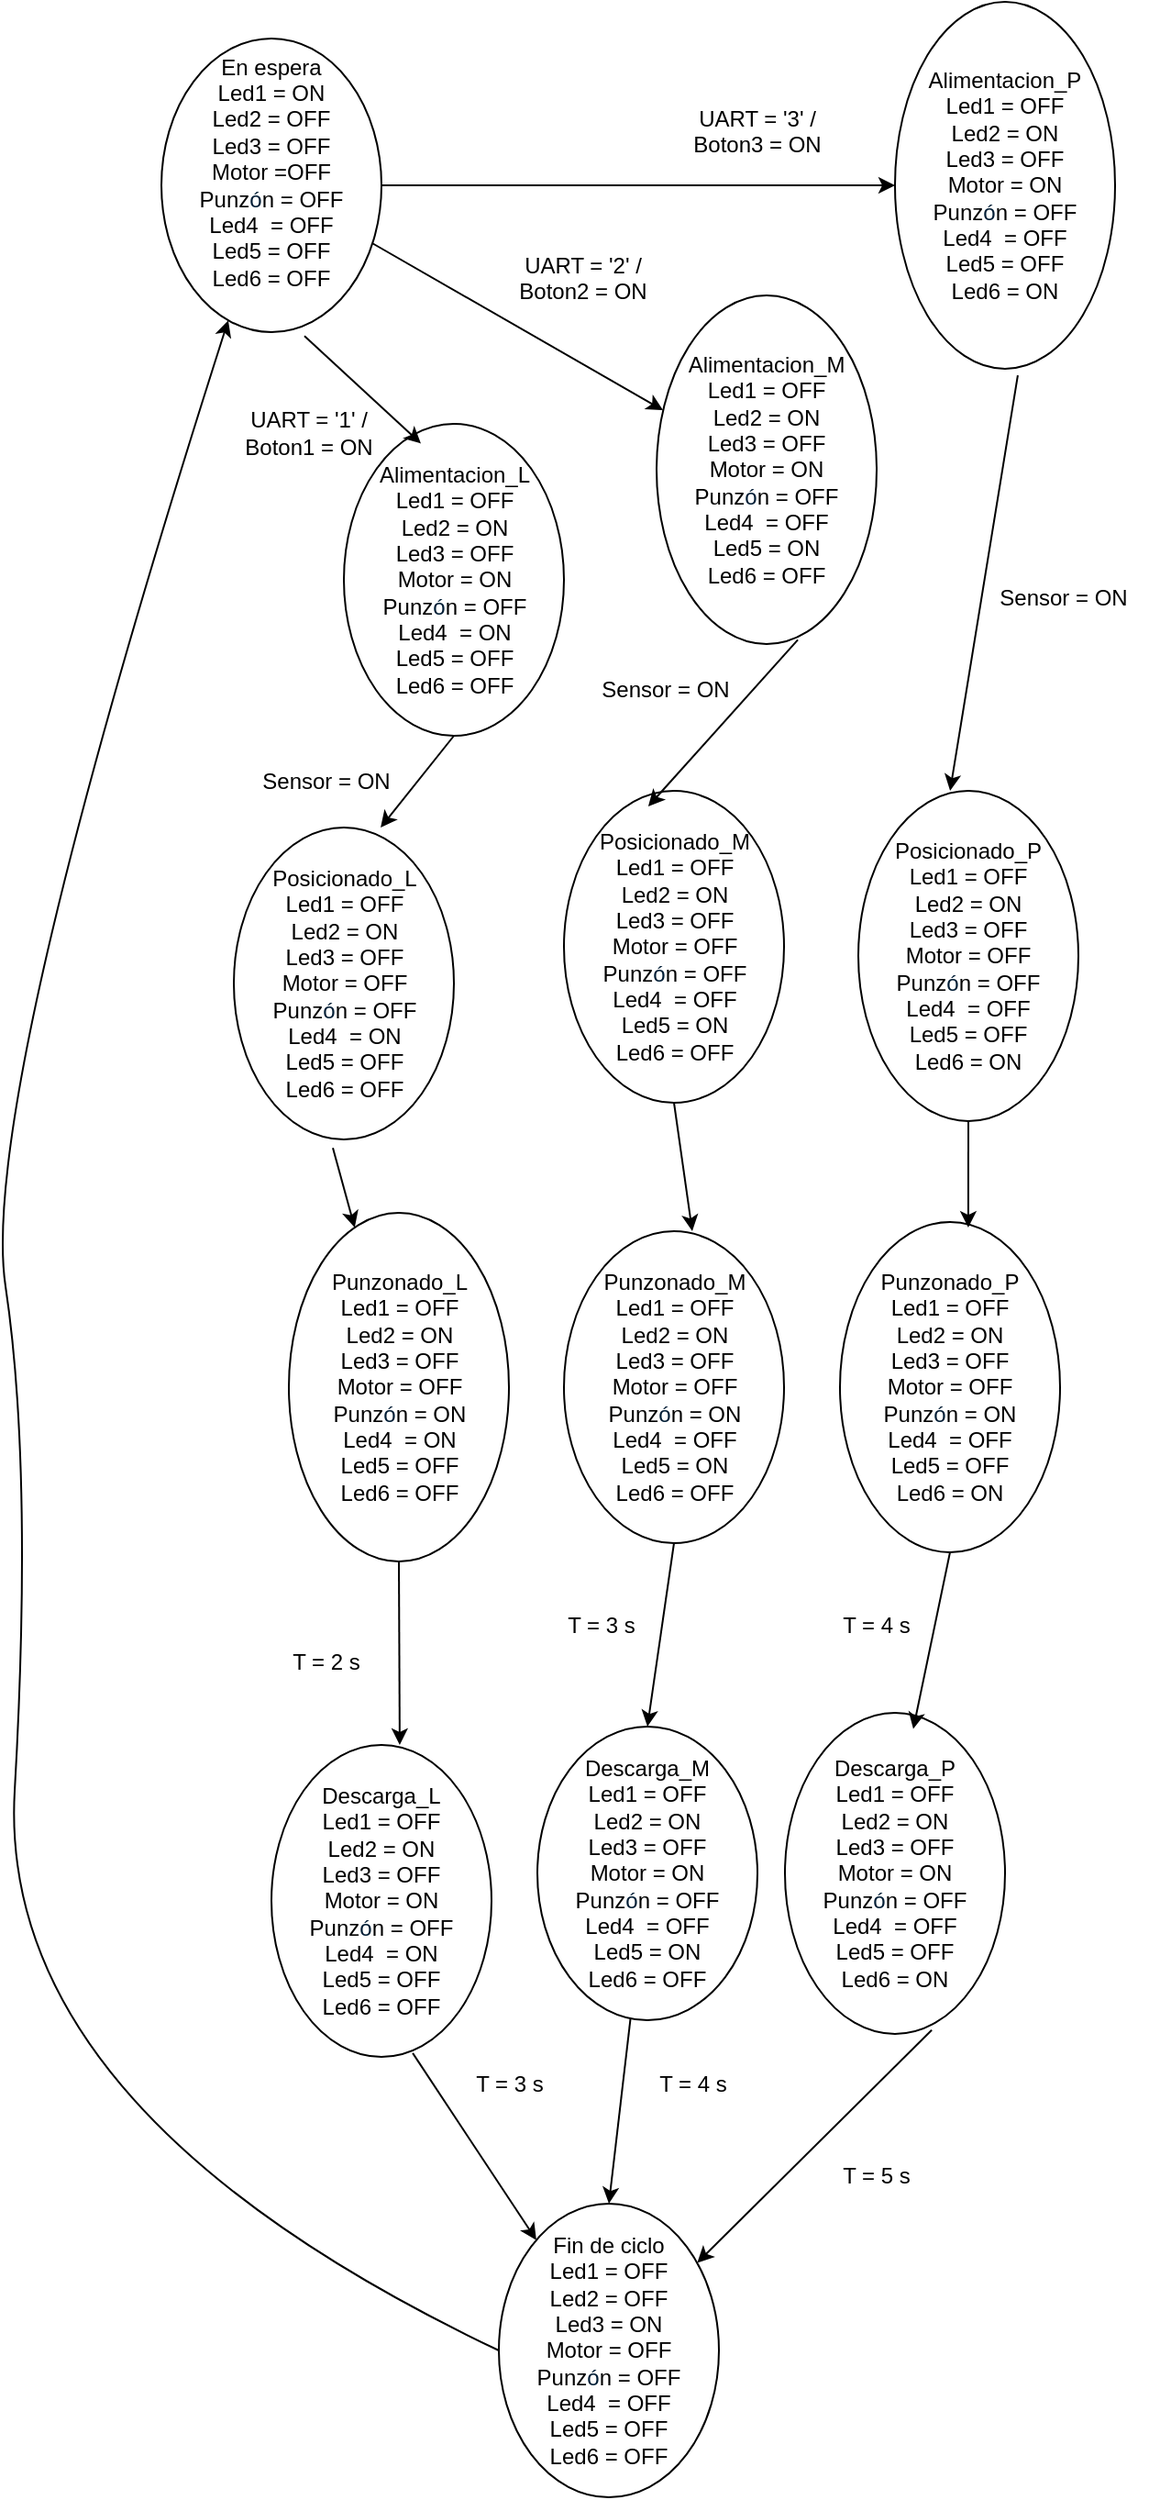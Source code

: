 <mxfile version="28.2.5">
  <diagram name="Página-1" id="yxLmcArf8ApV7wOcArgR">
    <mxGraphModel dx="872" dy="439" grid="1" gridSize="10" guides="1" tooltips="1" connect="1" arrows="1" fold="1" page="1" pageScale="1" pageWidth="827" pageHeight="1169" math="0" shadow="0">
      <root>
        <mxCell id="0" />
        <mxCell id="1" parent="0" />
        <mxCell id="MZe7glPEBlxegg6NGC8d-1" value="&lt;div&gt;En espera&lt;/div&gt;&lt;div&gt;Led1 = ON&lt;/div&gt;&lt;div&gt;Led2 = OFF&lt;/div&gt;&lt;div&gt;Led3 = OFF&lt;/div&gt;&lt;div&gt;Motor =OFF&lt;/div&gt;&lt;div&gt;Pun&lt;font&gt;z&lt;span style=&quot;background-color: rgb(255, 255, 255); color: rgb(0, 29, 53); font-family: &amp;quot;Google Sans&amp;quot;, Arial, sans-serif; text-align: left;&quot;&gt;ó&lt;/span&gt;&lt;/font&gt;&lt;span style=&quot;background-color: transparent; color: light-dark(rgb(0, 0, 0), rgb(255, 255, 255));&quot;&gt;n = OFF&lt;/span&gt;&lt;/div&gt;&lt;div&gt;&lt;span style=&quot;background-color: transparent; color: light-dark(rgb(0, 0, 0), rgb(255, 255, 255));&quot;&gt;Led4&amp;nbsp; = OFF&lt;/span&gt;&lt;/div&gt;&lt;div&gt;&lt;span style=&quot;background-color: transparent; color: light-dark(rgb(0, 0, 0), rgb(255, 255, 255));&quot;&gt;Led5 = OFF&lt;/span&gt;&lt;/div&gt;&lt;div&gt;&lt;span style=&quot;background-color: transparent; color: light-dark(rgb(0, 0, 0), rgb(255, 255, 255));&quot;&gt;Led6 = OFF&lt;/span&gt;&lt;/div&gt;&lt;div&gt;&lt;span style=&quot;background-color: transparent; color: light-dark(rgb(0, 0, 0), rgb(255, 255, 255));&quot;&gt;&lt;br&gt;&lt;/span&gt;&lt;/div&gt;" style="ellipse;whiteSpace=wrap;html=1;" parent="1" vertex="1">
          <mxGeometry x="290" y="30" width="120" height="160" as="geometry" />
        </mxCell>
        <mxCell id="MZe7glPEBlxegg6NGC8d-3" value="Alimentacion_L&lt;div&gt;Led1 = OFF&lt;/div&gt;&lt;div&gt;Led2 = ON&lt;/div&gt;&lt;div&gt;Led3 = OFF&lt;/div&gt;&lt;div&gt;Motor = ON&lt;/div&gt;&lt;div&gt;Punz&lt;span style=&quot;background-color: rgb(255, 255, 255); color: rgb(0, 29, 53); font-family: &amp;quot;Google Sans&amp;quot;, Arial, sans-serif; text-align: left;&quot;&gt;ó&lt;/span&gt;&lt;span style=&quot;color: light-dark(rgb(0, 0, 0), rgb(255, 255, 255)); background-color: transparent;&quot;&gt;n = OFF&lt;/span&gt;&lt;/div&gt;&lt;div&gt;&lt;div&gt;&lt;span style=&quot;background-color: transparent; color: light-dark(rgb(0, 0, 0), rgb(255, 255, 255));&quot;&gt;Led4&amp;nbsp; = ON&lt;/span&gt;&lt;/div&gt;&lt;div&gt;&lt;span style=&quot;background-color: transparent; color: light-dark(rgb(0, 0, 0), rgb(255, 255, 255));&quot;&gt;Led5 = OFF&lt;/span&gt;&lt;/div&gt;&lt;div&gt;&lt;span style=&quot;background-color: transparent; color: light-dark(rgb(0, 0, 0), rgb(255, 255, 255));&quot;&gt;Led6 = OFF&lt;/span&gt;&lt;/div&gt;&lt;/div&gt;" style="ellipse;whiteSpace=wrap;html=1;" parent="1" vertex="1">
          <mxGeometry x="389.5" y="240" width="120" height="170" as="geometry" />
        </mxCell>
        <mxCell id="X-DnCRYXjDNg1M-mOFa8-1" value="Alimentacion_P&lt;div&gt;Led1 = OFF&lt;/div&gt;&lt;div&gt;Led2 = ON&lt;/div&gt;&lt;div&gt;Led3 = OFF&lt;/div&gt;&lt;div&gt;Motor = ON&lt;/div&gt;&lt;div&gt;Punz&lt;span style=&quot;background-color: rgb(255, 255, 255); color: rgb(0, 29, 53); font-family: &amp;quot;Google Sans&amp;quot;, Arial, sans-serif; text-align: left;&quot;&gt;ó&lt;/span&gt;&lt;span style=&quot;color: light-dark(rgb(0, 0, 0), rgb(255, 255, 255)); background-color: transparent;&quot;&gt;n = OFF&lt;/span&gt;&lt;/div&gt;&lt;div&gt;&lt;div&gt;&lt;span style=&quot;background-color: transparent; color: light-dark(rgb(0, 0, 0), rgb(255, 255, 255));&quot;&gt;Led4&amp;nbsp; = OFF&lt;/span&gt;&lt;/div&gt;&lt;div&gt;&lt;span style=&quot;background-color: transparent; color: light-dark(rgb(0, 0, 0), rgb(255, 255, 255));&quot;&gt;Led5 = OFF&lt;/span&gt;&lt;/div&gt;&lt;div&gt;&lt;span style=&quot;background-color: transparent; color: light-dark(rgb(0, 0, 0), rgb(255, 255, 255));&quot;&gt;Led6 = ON&lt;/span&gt;&lt;/div&gt;&lt;/div&gt;" style="ellipse;whiteSpace=wrap;html=1;" parent="1" vertex="1">
          <mxGeometry x="690" y="10" width="120" height="200" as="geometry" />
        </mxCell>
        <mxCell id="X-DnCRYXjDNg1M-mOFa8-2" value="Alimentacion_M&lt;div&gt;Led1 = OFF&lt;/div&gt;&lt;div&gt;Led2 = ON&lt;/div&gt;&lt;div&gt;Led3 = OFF&lt;/div&gt;&lt;div&gt;Motor = ON&lt;/div&gt;&lt;div&gt;Punz&lt;span style=&quot;background-color: rgb(255, 255, 255); color: rgb(0, 29, 53); font-family: &amp;quot;Google Sans&amp;quot;, Arial, sans-serif; text-align: left;&quot;&gt;ó&lt;/span&gt;&lt;span style=&quot;color: light-dark(rgb(0, 0, 0), rgb(255, 255, 255)); background-color: transparent;&quot;&gt;n = OFF&lt;/span&gt;&lt;/div&gt;&lt;div&gt;&lt;div&gt;&lt;span style=&quot;background-color: transparent; color: light-dark(rgb(0, 0, 0), rgb(255, 255, 255));&quot;&gt;Led4&amp;nbsp; = OFF&lt;/span&gt;&lt;/div&gt;&lt;div&gt;&lt;span style=&quot;background-color: transparent; color: light-dark(rgb(0, 0, 0), rgb(255, 255, 255));&quot;&gt;Led5 = ON&lt;/span&gt;&lt;/div&gt;&lt;div&gt;&lt;span style=&quot;background-color: transparent; color: light-dark(rgb(0, 0, 0), rgb(255, 255, 255));&quot;&gt;Led6 = OFF&lt;/span&gt;&lt;/div&gt;&lt;/div&gt;" style="ellipse;whiteSpace=wrap;html=1;" parent="1" vertex="1">
          <mxGeometry x="560" y="170" width="120" height="190" as="geometry" />
        </mxCell>
        <mxCell id="-_c5u42rYfLY3oZPvqTj-1" value="" style="endArrow=classic;html=1;rounded=0;exitX=1;exitY=0.5;exitDx=0;exitDy=0;entryX=0;entryY=0.5;entryDx=0;entryDy=0;" parent="1" source="MZe7glPEBlxegg6NGC8d-1" target="X-DnCRYXjDNg1M-mOFa8-1" edge="1">
          <mxGeometry width="50" height="50" relative="1" as="geometry">
            <mxPoint x="450" y="80" as="sourcePoint" />
            <mxPoint x="540" y="80" as="targetPoint" />
          </mxGeometry>
        </mxCell>
        <mxCell id="-_c5u42rYfLY3oZPvqTj-2" value="" style="endArrow=classic;html=1;rounded=0;" parent="1" source="MZe7glPEBlxegg6NGC8d-1" target="X-DnCRYXjDNg1M-mOFa8-2" edge="1">
          <mxGeometry width="50" height="50" relative="1" as="geometry">
            <mxPoint x="420" y="110" as="sourcePoint" />
            <mxPoint x="500" y="100" as="targetPoint" />
          </mxGeometry>
        </mxCell>
        <mxCell id="-_c5u42rYfLY3oZPvqTj-3" value="" style="endArrow=classic;html=1;rounded=0;exitX=0.65;exitY=1.013;exitDx=0;exitDy=0;exitPerimeter=0;entryX=0.35;entryY=0.063;entryDx=0;entryDy=0;entryPerimeter=0;" parent="1" source="MZe7glPEBlxegg6NGC8d-1" target="MZe7glPEBlxegg6NGC8d-3" edge="1">
          <mxGeometry width="50" height="50" relative="1" as="geometry">
            <mxPoint x="340" y="190" as="sourcePoint" />
            <mxPoint x="390" y="140" as="targetPoint" />
          </mxGeometry>
        </mxCell>
        <mxCell id="-_c5u42rYfLY3oZPvqTj-4" value="Posicionado_M&lt;div&gt;Led1 = OFF&lt;/div&gt;&lt;div&gt;Led2 = ON&lt;/div&gt;&lt;div&gt;Led3 = OFF&lt;/div&gt;&lt;div&gt;Motor = OFF&lt;/div&gt;&lt;div&gt;Punz&lt;span style=&quot;background-color: rgb(255, 255, 255); color: rgb(0, 29, 53); font-family: &amp;quot;Google Sans&amp;quot;, Arial, sans-serif; text-align: left;&quot;&gt;ó&lt;/span&gt;&lt;span style=&quot;color: light-dark(rgb(0, 0, 0), rgb(255, 255, 255)); background-color: transparent;&quot;&gt;n = OFF&lt;/span&gt;&lt;/div&gt;&lt;div&gt;&lt;div&gt;&lt;span style=&quot;background-color: transparent; color: light-dark(rgb(0, 0, 0), rgb(255, 255, 255));&quot;&gt;Led4&amp;nbsp; = OFF&lt;/span&gt;&lt;/div&gt;&lt;div&gt;&lt;span style=&quot;background-color: transparent; color: light-dark(rgb(0, 0, 0), rgb(255, 255, 255));&quot;&gt;Led5 = ON&lt;/span&gt;&lt;/div&gt;&lt;div&gt;&lt;span style=&quot;background-color: transparent; color: light-dark(rgb(0, 0, 0), rgb(255, 255, 255));&quot;&gt;Led6 = OFF&lt;/span&gt;&lt;/div&gt;&lt;/div&gt;" style="ellipse;whiteSpace=wrap;html=1;" parent="1" vertex="1">
          <mxGeometry x="509.5" y="440" width="120" height="170" as="geometry" />
        </mxCell>
        <mxCell id="-_c5u42rYfLY3oZPvqTj-6" value="" style="endArrow=classic;html=1;rounded=0;exitX=0.642;exitY=0.988;exitDx=0;exitDy=0;exitPerimeter=0;entryX=0.383;entryY=0.05;entryDx=0;entryDy=0;entryPerimeter=0;" parent="1" source="X-DnCRYXjDNg1M-mOFa8-2" target="-_c5u42rYfLY3oZPvqTj-4" edge="1">
          <mxGeometry width="50" height="50" relative="1" as="geometry">
            <mxPoint x="570" y="270" as="sourcePoint" />
            <mxPoint x="620" y="220" as="targetPoint" />
          </mxGeometry>
        </mxCell>
        <mxCell id="-_c5u42rYfLY3oZPvqTj-9" value="Punzonado_L&lt;div&gt;Led1 = OFF&lt;/div&gt;&lt;div&gt;Led2 = ON&lt;/div&gt;&lt;div&gt;Led3 = OFF&lt;/div&gt;&lt;div&gt;&lt;div&gt;Motor = OFF&lt;/div&gt;&lt;div&gt;Punz&lt;span style=&quot;background-color: rgb(255, 255, 255); color: rgb(0, 29, 53); font-family: &amp;quot;Google Sans&amp;quot;, Arial, sans-serif; text-align: left;&quot;&gt;ó&lt;/span&gt;&lt;span style=&quot;color: light-dark(rgb(0, 0, 0), rgb(255, 255, 255)); background-color: transparent;&quot;&gt;n = ON&lt;/span&gt;&lt;/div&gt;&lt;/div&gt;&lt;div&gt;&lt;div&gt;&lt;span style=&quot;background-color: transparent; color: light-dark(rgb(0, 0, 0), rgb(255, 255, 255));&quot;&gt;Led4&amp;nbsp; = ON&lt;/span&gt;&lt;/div&gt;&lt;div&gt;&lt;span style=&quot;background-color: transparent; color: light-dark(rgb(0, 0, 0), rgb(255, 255, 255));&quot;&gt;Led5 = OFF&lt;/span&gt;&lt;/div&gt;&lt;div&gt;&lt;span style=&quot;background-color: transparent; color: light-dark(rgb(0, 0, 0), rgb(255, 255, 255));&quot;&gt;Led6 = OFF&lt;/span&gt;&lt;/div&gt;&lt;/div&gt;" style="ellipse;whiteSpace=wrap;html=1;" parent="1" vertex="1">
          <mxGeometry x="359.5" y="670" width="120" height="190" as="geometry" />
        </mxCell>
        <mxCell id="-_c5u42rYfLY3oZPvqTj-10" value="Punzonado_M&lt;div&gt;Led1 = OFF&lt;/div&gt;&lt;div&gt;Led2 = ON&lt;/div&gt;&lt;div&gt;Led3 = OFF&lt;/div&gt;&lt;div&gt;&lt;div&gt;Motor = OFF&lt;/div&gt;&lt;div&gt;Punz&lt;span style=&quot;background-color: rgb(255, 255, 255); color: rgb(0, 29, 53); font-family: &amp;quot;Google Sans&amp;quot;, Arial, sans-serif; text-align: left;&quot;&gt;ó&lt;/span&gt;&lt;span style=&quot;color: light-dark(rgb(0, 0, 0), rgb(255, 255, 255)); background-color: transparent;&quot;&gt;n = ON&lt;/span&gt;&lt;/div&gt;&lt;/div&gt;&lt;div&gt;&lt;div&gt;&lt;span style=&quot;background-color: transparent; color: light-dark(rgb(0, 0, 0), rgb(255, 255, 255));&quot;&gt;Led4&amp;nbsp; = OFF&lt;/span&gt;&lt;/div&gt;&lt;div&gt;&lt;span style=&quot;background-color: transparent; color: light-dark(rgb(0, 0, 0), rgb(255, 255, 255));&quot;&gt;Led5 = ON&lt;/span&gt;&lt;/div&gt;&lt;div&gt;&lt;span style=&quot;background-color: transparent; color: light-dark(rgb(0, 0, 0), rgb(255, 255, 255));&quot;&gt;Led6 = OFF&lt;/span&gt;&lt;/div&gt;&lt;/div&gt;" style="ellipse;whiteSpace=wrap;html=1;" parent="1" vertex="1">
          <mxGeometry x="509.5" y="680" width="120" height="170" as="geometry" />
        </mxCell>
        <mxCell id="-_c5u42rYfLY3oZPvqTj-11" value="Punzonado_P&lt;div&gt;Led1 = OFF&lt;/div&gt;&lt;div&gt;Led2 = ON&lt;/div&gt;&lt;div&gt;Led3 = OFF&lt;/div&gt;&lt;div&gt;&lt;div&gt;Motor = OFF&lt;/div&gt;&lt;div&gt;Punz&lt;span style=&quot;background-color: rgb(255, 255, 255); color: rgb(0, 29, 53); font-family: &amp;quot;Google Sans&amp;quot;, Arial, sans-serif; text-align: left;&quot;&gt;ó&lt;/span&gt;&lt;span style=&quot;color: light-dark(rgb(0, 0, 0), rgb(255, 255, 255)); background-color: transparent;&quot;&gt;n = ON&lt;/span&gt;&lt;/div&gt;&lt;/div&gt;&lt;div&gt;&lt;div&gt;&lt;span style=&quot;background-color: transparent; color: light-dark(rgb(0, 0, 0), rgb(255, 255, 255));&quot;&gt;Led4&amp;nbsp; = OFF&lt;/span&gt;&lt;/div&gt;&lt;div&gt;&lt;span style=&quot;background-color: transparent; color: light-dark(rgb(0, 0, 0), rgb(255, 255, 255));&quot;&gt;Led5 = OFF&lt;/span&gt;&lt;/div&gt;&lt;div&gt;&lt;span style=&quot;background-color: transparent; color: light-dark(rgb(0, 0, 0), rgb(255, 255, 255));&quot;&gt;Led6 = ON&lt;/span&gt;&lt;/div&gt;&lt;/div&gt;" style="ellipse;whiteSpace=wrap;html=1;" parent="1" vertex="1">
          <mxGeometry x="660" y="675" width="120" height="180" as="geometry" />
        </mxCell>
        <mxCell id="-_c5u42rYfLY3oZPvqTj-12" value="" style="endArrow=classic;html=1;rounded=0;exitX=0.5;exitY=1;exitDx=0;exitDy=0;entryX=0.583;entryY=0;entryDx=0;entryDy=0;entryPerimeter=0;" parent="1" source="-_c5u42rYfLY3oZPvqTj-4" target="-_c5u42rYfLY3oZPvqTj-10" edge="1">
          <mxGeometry width="50" height="50" relative="1" as="geometry">
            <mxPoint x="510" y="420" as="sourcePoint" />
            <mxPoint x="560" y="370" as="targetPoint" />
          </mxGeometry>
        </mxCell>
        <mxCell id="-_c5u42rYfLY3oZPvqTj-15" value="Descarga_L&lt;div&gt;Led1 = OFF&lt;/div&gt;&lt;div&gt;Led2 = ON&lt;/div&gt;&lt;div&gt;Led3 = OFF&lt;/div&gt;&lt;div&gt;&lt;div&gt;Motor = ON&lt;/div&gt;&lt;div&gt;Punz&lt;span style=&quot;background-color: rgb(255, 255, 255); color: rgb(0, 29, 53); font-family: &amp;quot;Google Sans&amp;quot;, Arial, sans-serif; text-align: left;&quot;&gt;ó&lt;/span&gt;&lt;span style=&quot;color: light-dark(rgb(0, 0, 0), rgb(255, 255, 255)); background-color: transparent;&quot;&gt;n = OFF&lt;/span&gt;&lt;/div&gt;&lt;/div&gt;&lt;div&gt;&lt;div&gt;&lt;span style=&quot;background-color: transparent; color: light-dark(rgb(0, 0, 0), rgb(255, 255, 255));&quot;&gt;Led4&amp;nbsp; = ON&lt;/span&gt;&lt;/div&gt;&lt;div&gt;&lt;span style=&quot;background-color: transparent; color: light-dark(rgb(0, 0, 0), rgb(255, 255, 255));&quot;&gt;Led5 = OFF&lt;/span&gt;&lt;/div&gt;&lt;div&gt;&lt;span style=&quot;background-color: transparent; color: light-dark(rgb(0, 0, 0), rgb(255, 255, 255));&quot;&gt;Led6 = OFF&lt;/span&gt;&lt;/div&gt;&lt;/div&gt;" style="ellipse;whiteSpace=wrap;html=1;" parent="1" vertex="1">
          <mxGeometry x="350" y="960" width="120" height="170" as="geometry" />
        </mxCell>
        <mxCell id="-_c5u42rYfLY3oZPvqTj-16" value="Descarga_M&lt;div&gt;Led1 = OFF&lt;/div&gt;&lt;div&gt;Led2 = ON&lt;/div&gt;&lt;div&gt;Led3 = OFF&lt;/div&gt;&lt;div&gt;&lt;div&gt;Motor = ON&lt;/div&gt;&lt;div&gt;Punz&lt;span style=&quot;background-color: rgb(255, 255, 255); color: rgb(0, 29, 53); font-family: &amp;quot;Google Sans&amp;quot;, Arial, sans-serif; text-align: left;&quot;&gt;ó&lt;/span&gt;&lt;span style=&quot;color: light-dark(rgb(0, 0, 0), rgb(255, 255, 255)); background-color: transparent;&quot;&gt;n = OFF&lt;/span&gt;&lt;/div&gt;&lt;/div&gt;&lt;div&gt;&lt;div&gt;&lt;span style=&quot;background-color: transparent; color: light-dark(rgb(0, 0, 0), rgb(255, 255, 255));&quot;&gt;Led4&amp;nbsp; = OFF&lt;/span&gt;&lt;/div&gt;&lt;div&gt;&lt;span style=&quot;background-color: transparent; color: light-dark(rgb(0, 0, 0), rgb(255, 255, 255));&quot;&gt;Led5 = ON&lt;/span&gt;&lt;/div&gt;&lt;div&gt;&lt;span style=&quot;background-color: transparent; color: light-dark(rgb(0, 0, 0), rgb(255, 255, 255));&quot;&gt;Led6 = OFF&lt;/span&gt;&lt;/div&gt;&lt;/div&gt;" style="ellipse;whiteSpace=wrap;html=1;" parent="1" vertex="1">
          <mxGeometry x="495" y="950" width="120" height="160" as="geometry" />
        </mxCell>
        <mxCell id="-_c5u42rYfLY3oZPvqTj-17" value="Descarga_P&lt;div&gt;Led1 = OFF&lt;/div&gt;&lt;div&gt;Led2 = ON&lt;/div&gt;&lt;div&gt;Led3 = OFF&lt;/div&gt;&lt;div&gt;&lt;div&gt;Motor = ON&lt;/div&gt;&lt;div&gt;Punz&lt;span style=&quot;background-color: rgb(255, 255, 255); color: rgb(0, 29, 53); font-family: &amp;quot;Google Sans&amp;quot;, Arial, sans-serif; text-align: left;&quot;&gt;ó&lt;/span&gt;&lt;span style=&quot;color: light-dark(rgb(0, 0, 0), rgb(255, 255, 255)); background-color: transparent;&quot;&gt;n = OFF&lt;/span&gt;&lt;/div&gt;&lt;/div&gt;&lt;div&gt;&lt;div&gt;&lt;span style=&quot;background-color: transparent; color: light-dark(rgb(0, 0, 0), rgb(255, 255, 255));&quot;&gt;Led4&amp;nbsp; = OFF&lt;/span&gt;&lt;/div&gt;&lt;div&gt;&lt;span style=&quot;background-color: transparent; color: light-dark(rgb(0, 0, 0), rgb(255, 255, 255));&quot;&gt;Led5 = OFF&lt;/span&gt;&lt;/div&gt;&lt;div&gt;&lt;span style=&quot;background-color: transparent; color: light-dark(rgb(0, 0, 0), rgb(255, 255, 255));&quot;&gt;Led6 = ON&lt;/span&gt;&lt;/div&gt;&lt;/div&gt;" style="ellipse;whiteSpace=wrap;html=1;" parent="1" vertex="1">
          <mxGeometry x="630" y="942.5" width="120" height="175" as="geometry" />
        </mxCell>
        <mxCell id="-_c5u42rYfLY3oZPvqTj-18" value="" style="endArrow=classic;html=1;rounded=0;entryX=0.583;entryY=0;entryDx=0;entryDy=0;entryPerimeter=0;exitX=0.5;exitY=1;exitDx=0;exitDy=0;" parent="1" source="-_c5u42rYfLY3oZPvqTj-9" target="-_c5u42rYfLY3oZPvqTj-15" edge="1">
          <mxGeometry width="50" height="50" relative="1" as="geometry">
            <mxPoint x="400" y="590" as="sourcePoint" />
            <mxPoint x="450" y="540" as="targetPoint" />
          </mxGeometry>
        </mxCell>
        <mxCell id="-_c5u42rYfLY3oZPvqTj-19" value="" style="endArrow=classic;html=1;rounded=0;entryX=0.5;entryY=0;entryDx=0;entryDy=0;exitX=0.5;exitY=1;exitDx=0;exitDy=0;" parent="1" source="-_c5u42rYfLY3oZPvqTj-10" target="-_c5u42rYfLY3oZPvqTj-16" edge="1">
          <mxGeometry width="50" height="50" relative="1" as="geometry">
            <mxPoint x="560" y="600" as="sourcePoint" />
            <mxPoint x="610" y="550" as="targetPoint" />
          </mxGeometry>
        </mxCell>
        <mxCell id="-_c5u42rYfLY3oZPvqTj-20" value="" style="endArrow=classic;html=1;rounded=0;entryX=0.583;entryY=0.05;entryDx=0;entryDy=0;entryPerimeter=0;exitX=0.5;exitY=1;exitDx=0;exitDy=0;" parent="1" source="-_c5u42rYfLY3oZPvqTj-11" target="-_c5u42rYfLY3oZPvqTj-17" edge="1">
          <mxGeometry width="50" height="50" relative="1" as="geometry">
            <mxPoint x="730" y="600" as="sourcePoint" />
            <mxPoint x="780" y="550" as="targetPoint" />
          </mxGeometry>
        </mxCell>
        <mxCell id="-_c5u42rYfLY3oZPvqTj-21" value="" style="curved=1;endArrow=classic;html=1;rounded=0;exitX=0;exitY=0.5;exitDx=0;exitDy=0;" parent="1" source="-_c5u42rYfLY3oZPvqTj-22" target="MZe7glPEBlxegg6NGC8d-1" edge="1">
          <mxGeometry width="50" height="50" relative="1" as="geometry">
            <mxPoint x="340" y="780" as="sourcePoint" />
            <mxPoint x="240" y="610" as="targetPoint" />
            <Array as="points">
              <mxPoint x="200" y="1160" />
              <mxPoint x="220" y="810" />
              <mxPoint x="190" y="610" />
            </Array>
          </mxGeometry>
        </mxCell>
        <mxCell id="-_c5u42rYfLY3oZPvqTj-22" value="Fin de ciclo&lt;div&gt;Led1 = OFF&lt;/div&gt;&lt;div&gt;Led2 = OFF&lt;/div&gt;&lt;div&gt;Led3 = ON&lt;/div&gt;&lt;div&gt;&lt;div&gt;Motor = OFF&lt;/div&gt;&lt;div&gt;Punz&lt;span style=&quot;background-color: rgb(255, 255, 255); color: rgb(0, 29, 53); font-family: &amp;quot;Google Sans&amp;quot;, Arial, sans-serif; text-align: left;&quot;&gt;ó&lt;/span&gt;&lt;span style=&quot;color: light-dark(rgb(0, 0, 0), rgb(255, 255, 255)); background-color: transparent;&quot;&gt;n = OFF&lt;/span&gt;&lt;/div&gt;&lt;/div&gt;&lt;div&gt;&lt;div&gt;&lt;span style=&quot;background-color: transparent; color: light-dark(rgb(0, 0, 0), rgb(255, 255, 255));&quot;&gt;Led4&amp;nbsp; = OFF&lt;/span&gt;&lt;/div&gt;&lt;div&gt;&lt;span style=&quot;background-color: transparent; color: light-dark(rgb(0, 0, 0), rgb(255, 255, 255));&quot;&gt;Led5 = OFF&lt;/span&gt;&lt;/div&gt;&lt;div&gt;&lt;span style=&quot;background-color: transparent; color: light-dark(rgb(0, 0, 0), rgb(255, 255, 255));&quot;&gt;Led6 = OFF&lt;/span&gt;&lt;/div&gt;&lt;/div&gt;" style="ellipse;whiteSpace=wrap;html=1;" parent="1" vertex="1">
          <mxGeometry x="474" y="1210" width="120" height="160" as="geometry" />
        </mxCell>
        <mxCell id="-_c5u42rYfLY3oZPvqTj-23" value="" style="endArrow=classic;html=1;rounded=0;exitX=0.642;exitY=0.988;exitDx=0;exitDy=0;exitPerimeter=0;" parent="1" source="-_c5u42rYfLY3oZPvqTj-15" target="-_c5u42rYfLY3oZPvqTj-22" edge="1">
          <mxGeometry width="50" height="50" relative="1" as="geometry">
            <mxPoint x="470" y="770" as="sourcePoint" />
            <mxPoint x="520" y="720" as="targetPoint" />
          </mxGeometry>
        </mxCell>
        <mxCell id="-_c5u42rYfLY3oZPvqTj-24" value="" style="endArrow=classic;html=1;rounded=0;entryX=0.5;entryY=0;entryDx=0;entryDy=0;" parent="1" source="-_c5u42rYfLY3oZPvqTj-16" target="-_c5u42rYfLY3oZPvqTj-22" edge="1">
          <mxGeometry width="50" height="50" relative="1" as="geometry">
            <mxPoint x="560" y="790" as="sourcePoint" />
            <mxPoint x="610" y="740" as="targetPoint" />
          </mxGeometry>
        </mxCell>
        <mxCell id="-_c5u42rYfLY3oZPvqTj-25" value="" style="endArrow=classic;html=1;rounded=0;exitX=0.667;exitY=0.988;exitDx=0;exitDy=0;exitPerimeter=0;" parent="1" source="-_c5u42rYfLY3oZPvqTj-17" target="-_c5u42rYfLY3oZPvqTj-22" edge="1">
          <mxGeometry width="50" height="50" relative="1" as="geometry">
            <mxPoint x="720" y="770" as="sourcePoint" />
            <mxPoint x="770" y="720" as="targetPoint" />
          </mxGeometry>
        </mxCell>
        <mxCell id="sZm33CsDDL4SHJ3uxDzK-1" value="UART = &#39;1&#39; /&lt;div&gt;Boton1 = ON&lt;/div&gt;" style="text;html=1;align=center;verticalAlign=middle;whiteSpace=wrap;rounded=0;" parent="1" vertex="1">
          <mxGeometry x="329.5" y="230" width="81" height="30" as="geometry" />
        </mxCell>
        <mxCell id="sZm33CsDDL4SHJ3uxDzK-3" value="&lt;span style=&quot;color: rgb(0, 0, 0); font-family: Helvetica; font-size: 12px; font-style: normal; font-variant-ligatures: normal; font-variant-caps: normal; font-weight: 400; letter-spacing: normal; orphans: 2; text-indent: 0px; text-transform: none; widows: 2; word-spacing: 0px; -webkit-text-stroke-width: 0px; white-space: normal; text-decoration-thickness: initial; text-decoration-style: initial; text-decoration-color: initial; float: none; background-color: light-dark(#ffffff, var(--ge-dark-color, #121212)); display: inline !important;&quot;&gt;UART = &#39;2&#39; /&lt;/span&gt;&lt;div style=&quot;&quot;&gt;&lt;span style=&quot;color: rgb(0, 0, 0); font-family: Helvetica; font-size: 12px; font-style: normal; font-variant-ligatures: normal; font-variant-caps: normal; font-weight: 400; letter-spacing: normal; orphans: 2; text-indent: 0px; text-transform: none; widows: 2; word-spacing: 0px; -webkit-text-stroke-width: 0px; white-space: normal; text-decoration-thickness: initial; text-decoration-style: initial; text-decoration-color: initial; float: none; background-color: light-dark(#ffffff, var(--ge-dark-color, #121212)); display: inline !important;&quot;&gt;Boton2 = ON&lt;/span&gt;&lt;/div&gt;" style="text;whiteSpace=wrap;html=1;align=center;" parent="1" vertex="1">
          <mxGeometry x="479.5" y="140" width="80" height="40" as="geometry" />
        </mxCell>
        <mxCell id="sZm33CsDDL4SHJ3uxDzK-4" value="&lt;span style=&quot;color: rgb(0, 0, 0); font-family: Helvetica; font-size: 12px; font-style: normal; font-variant-ligatures: normal; font-variant-caps: normal; font-weight: 400; letter-spacing: normal; orphans: 2; text-indent: 0px; text-transform: none; widows: 2; word-spacing: 0px; -webkit-text-stroke-width: 0px; white-space: normal; text-decoration-thickness: initial; text-decoration-style: initial; text-decoration-color: initial; float: none; background-color: light-dark(#ffffff, var(--ge-dark-color, #121212)); display: inline !important;&quot;&gt;UART = &#39;3&#39; /&lt;/span&gt;&lt;div&gt;&lt;span style=&quot;color: rgb(0, 0, 0); font-family: Helvetica; font-size: 12px; font-style: normal; font-variant-ligatures: normal; font-variant-caps: normal; font-weight: 400; letter-spacing: normal; orphans: 2; text-indent: 0px; text-transform: none; widows: 2; word-spacing: 0px; -webkit-text-stroke-width: 0px; white-space: normal; text-decoration-thickness: initial; text-decoration-style: initial; text-decoration-color: initial; float: none; background-color: light-dark(#ffffff, var(--ge-dark-color, #121212)); display: inline !important;&quot;&gt;Boton3 = ON&lt;/span&gt;&lt;/div&gt;" style="text;whiteSpace=wrap;html=1;align=center;" parent="1" vertex="1">
          <mxGeometry x="570" y="60" width="90" height="20" as="geometry" />
        </mxCell>
        <mxCell id="sZm33CsDDL4SHJ3uxDzK-8" value="T = 3 s" style="text;html=1;align=center;verticalAlign=middle;whiteSpace=wrap;rounded=0;" parent="1" vertex="1">
          <mxGeometry x="449.5" y="1130" width="60" height="30" as="geometry" />
        </mxCell>
        <mxCell id="sZm33CsDDL4SHJ3uxDzK-9" value="T = 5 s" style="text;html=1;align=center;verticalAlign=middle;whiteSpace=wrap;rounded=0;" parent="1" vertex="1">
          <mxGeometry x="650" y="1180" width="60" height="30" as="geometry" />
        </mxCell>
        <mxCell id="sZm33CsDDL4SHJ3uxDzK-10" value="T = 4 s" style="text;html=1;align=center;verticalAlign=middle;whiteSpace=wrap;rounded=0;" parent="1" vertex="1">
          <mxGeometry x="550" y="1130" width="60" height="30" as="geometry" />
        </mxCell>
        <mxCell id="sZm33CsDDL4SHJ3uxDzK-11" value="T = 3 s" style="text;html=1;align=center;verticalAlign=middle;whiteSpace=wrap;rounded=0;" parent="1" vertex="1">
          <mxGeometry x="500" y="880" width="60" height="30" as="geometry" />
        </mxCell>
        <mxCell id="sZm33CsDDL4SHJ3uxDzK-12" value="T = 2 s" style="text;html=1;align=center;verticalAlign=middle;whiteSpace=wrap;rounded=0;" parent="1" vertex="1">
          <mxGeometry x="350" y="900" width="60" height="30" as="geometry" />
        </mxCell>
        <mxCell id="sZm33CsDDL4SHJ3uxDzK-13" value="T = 4 s" style="text;html=1;align=center;verticalAlign=middle;whiteSpace=wrap;rounded=0;" parent="1" vertex="1">
          <mxGeometry x="650" y="880" width="60" height="30" as="geometry" />
        </mxCell>
        <mxCell id="sZm33CsDDL4SHJ3uxDzK-16" value="Posicionado_L&lt;div&gt;Led1 = OFF&lt;/div&gt;&lt;div&gt;Led2 = ON&lt;/div&gt;&lt;div&gt;Led3 = OFF&lt;/div&gt;&lt;div&gt;Motor = OFF&lt;/div&gt;&lt;div&gt;Punz&lt;span style=&quot;background-color: rgb(255, 255, 255); color: rgb(0, 29, 53); font-family: &amp;quot;Google Sans&amp;quot;, Arial, sans-serif; text-align: left;&quot;&gt;ó&lt;/span&gt;&lt;span style=&quot;color: light-dark(rgb(0, 0, 0), rgb(255, 255, 255)); background-color: transparent;&quot;&gt;n = OFF&lt;/span&gt;&lt;/div&gt;&lt;div&gt;&lt;div&gt;&lt;span style=&quot;background-color: transparent; color: light-dark(rgb(0, 0, 0), rgb(255, 255, 255));&quot;&gt;Led4&amp;nbsp; = ON&lt;/span&gt;&lt;/div&gt;&lt;div&gt;&lt;span style=&quot;background-color: transparent; color: light-dark(rgb(0, 0, 0), rgb(255, 255, 255));&quot;&gt;Led5 = OFF&lt;/span&gt;&lt;/div&gt;&lt;div&gt;&lt;span style=&quot;background-color: transparent; color: light-dark(rgb(0, 0, 0), rgb(255, 255, 255));&quot;&gt;Led6 = OFF&lt;/span&gt;&lt;/div&gt;&lt;/div&gt;" style="ellipse;whiteSpace=wrap;html=1;" parent="1" vertex="1">
          <mxGeometry x="329.5" y="460" width="120" height="170" as="geometry" />
        </mxCell>
        <mxCell id="sZm33CsDDL4SHJ3uxDzK-17" value="Posicionado_P&lt;div&gt;Led1 = OFF&lt;/div&gt;&lt;div&gt;Led2 = ON&lt;/div&gt;&lt;div&gt;Led3 = OFF&lt;/div&gt;&lt;div&gt;Motor = OFF&lt;/div&gt;&lt;div&gt;Punz&lt;span style=&quot;background-color: rgb(255, 255, 255); color: rgb(0, 29, 53); font-family: &amp;quot;Google Sans&amp;quot;, Arial, sans-serif; text-align: left;&quot;&gt;ó&lt;/span&gt;&lt;span style=&quot;color: light-dark(rgb(0, 0, 0), rgb(255, 255, 255)); background-color: transparent;&quot;&gt;n = OFF&lt;/span&gt;&lt;/div&gt;&lt;div&gt;&lt;div&gt;&lt;span style=&quot;background-color: transparent; color: light-dark(rgb(0, 0, 0), rgb(255, 255, 255));&quot;&gt;Led4&amp;nbsp; = OFF&lt;/span&gt;&lt;/div&gt;&lt;div&gt;&lt;span style=&quot;background-color: transparent; color: light-dark(rgb(0, 0, 0), rgb(255, 255, 255));&quot;&gt;Led5 = OFF&lt;/span&gt;&lt;/div&gt;&lt;div&gt;&lt;span style=&quot;background-color: transparent; color: light-dark(rgb(0, 0, 0), rgb(255, 255, 255));&quot;&gt;Led6 = ON&lt;/span&gt;&lt;/div&gt;&lt;/div&gt;" style="ellipse;whiteSpace=wrap;html=1;" parent="1" vertex="1">
          <mxGeometry x="670" y="440" width="120" height="180" as="geometry" />
        </mxCell>
        <mxCell id="sZm33CsDDL4SHJ3uxDzK-18" value="" style="endArrow=classic;html=1;rounded=0;exitX=0.558;exitY=1.018;exitDx=0;exitDy=0;exitPerimeter=0;entryX=0.417;entryY=0;entryDx=0;entryDy=0;entryPerimeter=0;" parent="1" source="X-DnCRYXjDNg1M-mOFa8-1" target="sZm33CsDDL4SHJ3uxDzK-17" edge="1">
          <mxGeometry width="50" height="50" relative="1" as="geometry">
            <mxPoint x="710" y="240" as="sourcePoint" />
            <mxPoint x="760" y="190" as="targetPoint" />
          </mxGeometry>
        </mxCell>
        <mxCell id="sZm33CsDDL4SHJ3uxDzK-19" value="" style="endArrow=classic;html=1;rounded=0;exitX=0.5;exitY=1;exitDx=0;exitDy=0;entryX=0.667;entryY=0;entryDx=0;entryDy=0;entryPerimeter=0;" parent="1" source="MZe7glPEBlxegg6NGC8d-3" target="sZm33CsDDL4SHJ3uxDzK-16" edge="1">
          <mxGeometry width="50" height="50" relative="1" as="geometry">
            <mxPoint x="430" y="400" as="sourcePoint" />
            <mxPoint x="480" y="350" as="targetPoint" />
          </mxGeometry>
        </mxCell>
        <mxCell id="sZm33CsDDL4SHJ3uxDzK-20" value="" style="endArrow=classic;html=1;rounded=0;exitX=0.45;exitY=1.027;exitDx=0;exitDy=0;exitPerimeter=0;" parent="1" source="sZm33CsDDL4SHJ3uxDzK-16" target="-_c5u42rYfLY3oZPvqTj-9" edge="1">
          <mxGeometry width="50" height="50" relative="1" as="geometry">
            <mxPoint x="310" y="590" as="sourcePoint" />
            <mxPoint x="360" y="540" as="targetPoint" />
          </mxGeometry>
        </mxCell>
        <mxCell id="sZm33CsDDL4SHJ3uxDzK-21" value="" style="endArrow=classic;html=1;rounded=0;exitX=0.5;exitY=1;exitDx=0;exitDy=0;entryX=0.583;entryY=0.017;entryDx=0;entryDy=0;entryPerimeter=0;" parent="1" source="sZm33CsDDL4SHJ3uxDzK-17" target="-_c5u42rYfLY3oZPvqTj-11" edge="1">
          <mxGeometry width="50" height="50" relative="1" as="geometry">
            <mxPoint x="730" y="470" as="sourcePoint" />
            <mxPoint x="780" y="420" as="targetPoint" />
          </mxGeometry>
        </mxCell>
        <mxCell id="sZm33CsDDL4SHJ3uxDzK-22" value="Sensor = ON" style="text;html=1;align=center;verticalAlign=middle;whiteSpace=wrap;rounded=0;" parent="1" vertex="1">
          <mxGeometry x="335" y="420" width="90" height="30" as="geometry" />
        </mxCell>
        <mxCell id="sZm33CsDDL4SHJ3uxDzK-23" value="Sensor = ON" style="text;html=1;align=center;verticalAlign=middle;whiteSpace=wrap;rounded=0;" parent="1" vertex="1">
          <mxGeometry x="520" y="370" width="90" height="30" as="geometry" />
        </mxCell>
        <mxCell id="sZm33CsDDL4SHJ3uxDzK-24" value="Sensor = ON" style="text;html=1;align=center;verticalAlign=middle;whiteSpace=wrap;rounded=0;" parent="1" vertex="1">
          <mxGeometry x="737" y="320" width="90" height="30" as="geometry" />
        </mxCell>
      </root>
    </mxGraphModel>
  </diagram>
</mxfile>
